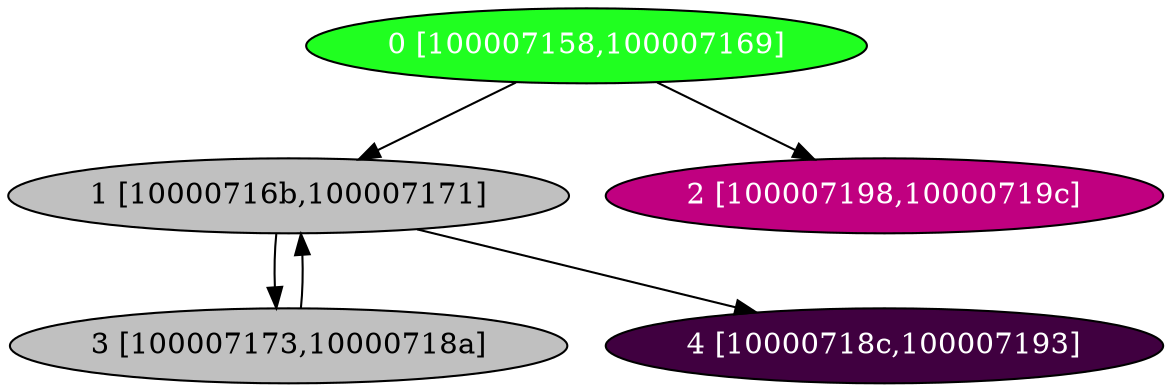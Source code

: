 diGraph tar{
	tar_0  [style=filled fillcolor="#20FF20" fontcolor="#ffffff" shape=oval label="0 [100007158,100007169]"]
	tar_1  [style=filled fillcolor="#C0C0C0" fontcolor="#000000" shape=oval label="1 [10000716b,100007171]"]
	tar_2  [style=filled fillcolor="#C00080" fontcolor="#ffffff" shape=oval label="2 [100007198,10000719c]"]
	tar_3  [style=filled fillcolor="#C0C0C0" fontcolor="#000000" shape=oval label="3 [100007173,10000718a]"]
	tar_4  [style=filled fillcolor="#400040" fontcolor="#ffffff" shape=oval label="4 [10000718c,100007193]"]

	tar_0 -> tar_1
	tar_0 -> tar_2
	tar_1 -> tar_3
	tar_1 -> tar_4
	tar_3 -> tar_1
}